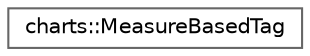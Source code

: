 digraph "Graphical Class Hierarchy"
{
 // LATEX_PDF_SIZE
  bgcolor="transparent";
  edge [fontname=Helvetica,fontsize=10,labelfontname=Helvetica,labelfontsize=10];
  node [fontname=Helvetica,fontsize=10,shape=box,height=0.2,width=0.4];
  rankdir="LR";
  Node0 [id="Node000000",label="charts::MeasureBasedTag",height=0.2,width=0.4,color="grey40", fillcolor="white", style="filled",URL="$structcharts_1_1MeasureBasedTag.html",tooltip=" "];
}
